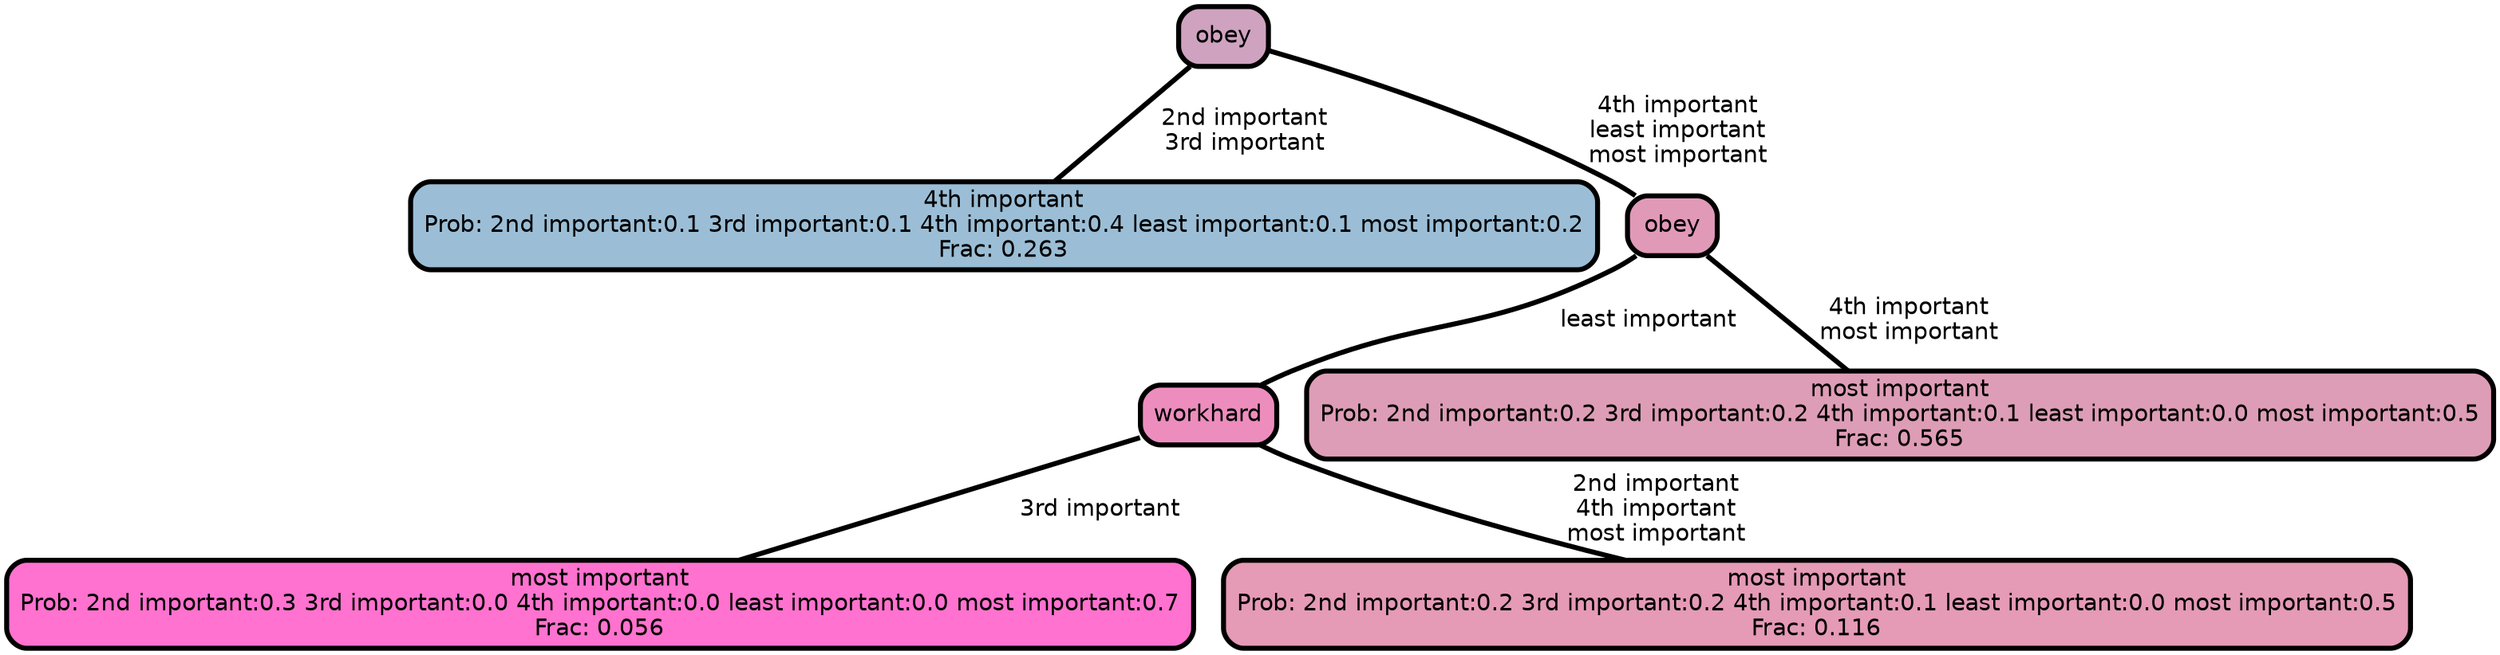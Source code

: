 graph Tree {
node [shape=box, style="filled, rounded",color="black",penwidth="3",fontcolor="black",                 fontname=helvetica] ;
graph [ranksep="0 equally", splines=straight,                 bgcolor=transparent, dpi=200] ;
edge [fontname=helvetica, color=black] ;
0 [label="4th important
Prob: 2nd important:0.1 3rd important:0.1 4th important:0.4 least important:0.1 most important:0.2
Frac: 0.263", fillcolor="#9bbed6"] ;
1 [label="obey", fillcolor="#cfa3c0"] ;
2 [label="most important
Prob: 2nd important:0.3 3rd important:0.0 4th important:0.0 least important:0.0 most important:0.7
Frac: 0.056", fillcolor="#ff72cf"] ;
3 [label="workhard", fillcolor="#ed8dbe"] ;
4 [label="most important
Prob: 2nd important:0.2 3rd important:0.2 4th important:0.1 least important:0.0 most important:0.5
Frac: 0.116", fillcolor="#e59ab6"] ;
5 [label="obey", fillcolor="#e199b8"] ;
6 [label="most important
Prob: 2nd important:0.2 3rd important:0.2 4th important:0.1 least important:0.0 most important:0.5
Frac: 0.565", fillcolor="#de9db6"] ;
1 -- 0 [label=" 2nd important\n 3rd important",penwidth=3] ;
1 -- 5 [label=" 4th important\n least important\n most important",penwidth=3] ;
3 -- 2 [label=" 3rd important",penwidth=3] ;
3 -- 4 [label=" 2nd important\n 4th important\n most important",penwidth=3] ;
5 -- 3 [label=" least important",penwidth=3] ;
5 -- 6 [label=" 4th important\n most important",penwidth=3] ;
{rank = same;}}
